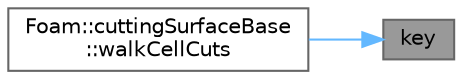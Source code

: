 digraph "key"
{
 // LATEX_PDF_SIZE
  bgcolor="transparent";
  edge [fontname=Helvetica,fontsize=10,labelfontname=Helvetica,labelfontsize=10];
  node [fontname=Helvetica,fontsize=10,shape=box,height=0.2,width=0.4];
  rankdir="RL";
  Node1 [id="Node000001",label="key",height=0.2,width=0.4,color="gray40", fillcolor="grey60", style="filled", fontcolor="black",tooltip=" "];
  Node1 -> Node2 [id="edge1_Node000001_Node000002",dir="back",color="steelblue1",style="solid",tooltip=" "];
  Node2 [id="Node000002",label="Foam::cuttingSurfaceBase\l::walkCellCuts",height=0.2,width=0.4,color="grey40", fillcolor="white", style="filled",URL="$classFoam_1_1cuttingSurfaceBase.html#a13973a2752e1122847e87e07db0f56b2",tooltip=" "];
}
